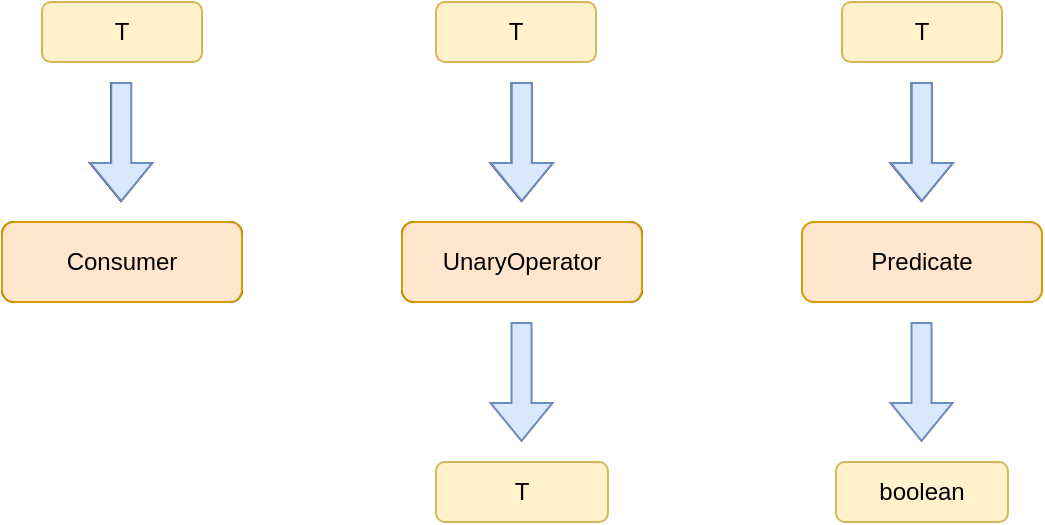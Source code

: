 <mxfile version="15.9.6" type="device"><diagram id="QvQ30wy6WrL7EQ2j01TB" name="Page-1"><mxGraphModel dx="1422" dy="817" grid="1" gridSize="10" guides="1" tooltips="1" connect="1" arrows="1" fold="1" page="1" pageScale="1" pageWidth="827" pageHeight="1169" math="0" shadow="0"><root><mxCell id="0"/><mxCell id="1" parent="0"/><mxCell id="2BCrsVa1073EysWx75Ta-1" value="Consumer" style="rounded=1;whiteSpace=wrap;html=1;" parent="1" vertex="1"><mxGeometry x="160" y="160" width="120" height="40" as="geometry"/></mxCell><mxCell id="2BCrsVa1073EysWx75Ta-2" value="Function" style="rounded=1;whiteSpace=wrap;html=1;" parent="1" vertex="1"><mxGeometry x="360" y="160" width="120" height="40" as="geometry"/></mxCell><mxCell id="2BCrsVa1073EysWx75Ta-3" value="Predicate" style="rounded=1;whiteSpace=wrap;html=1;fillColor=#ffe6cc;strokeColor=#d79b00;" parent="1" vertex="1"><mxGeometry x="560" y="160" width="120" height="40" as="geometry"/></mxCell><mxCell id="2BCrsVa1073EysWx75Ta-6" value="" style="shape=flexArrow;endArrow=classic;html=1;rounded=0;" parent="1" edge="1"><mxGeometry width="50" height="50" relative="1" as="geometry"><mxPoint x="219.5" y="90" as="sourcePoint"/><mxPoint x="219.5" y="150" as="targetPoint"/></mxGeometry></mxCell><mxCell id="2BCrsVa1073EysWx75Ta-7" value="T" style="rounded=1;whiteSpace=wrap;html=1;fillColor=#fff2cc;strokeColor=#d6b656;" parent="1" vertex="1"><mxGeometry x="180" y="50" width="80" height="30" as="geometry"/></mxCell><mxCell id="2BCrsVa1073EysWx75Ta-8" value="T" style="rounded=1;whiteSpace=wrap;html=1;fillColor=#fff2cc;strokeColor=#d6b656;" parent="1" vertex="1"><mxGeometry x="377" y="50" width="80" height="30" as="geometry"/></mxCell><mxCell id="2BCrsVa1073EysWx75Ta-9" value="T" style="rounded=1;whiteSpace=wrap;html=1;fillColor=#fff2cc;strokeColor=#d6b656;" parent="1" vertex="1"><mxGeometry x="377" y="280" width="86" height="30" as="geometry"/></mxCell><mxCell id="2BCrsVa1073EysWx75Ta-10" value="" style="shape=flexArrow;endArrow=classic;html=1;rounded=0;" parent="1" edge="1"><mxGeometry width="50" height="50" relative="1" as="geometry"><mxPoint x="419.76" y="90" as="sourcePoint"/><mxPoint x="419.76" y="150" as="targetPoint"/></mxGeometry></mxCell><mxCell id="2BCrsVa1073EysWx75Ta-11" value="" style="shape=flexArrow;endArrow=classic;html=1;rounded=0;fillColor=#dae8fc;strokeColor=#6c8ebf;" parent="1" edge="1"><mxGeometry width="50" height="50" relative="1" as="geometry"><mxPoint x="419.76" y="210" as="sourcePoint"/><mxPoint x="419.76" y="270" as="targetPoint"/></mxGeometry></mxCell><mxCell id="2BCrsVa1073EysWx75Ta-12" value="T" style="rounded=1;whiteSpace=wrap;html=1;fillColor=#fff2cc;strokeColor=#d6b656;" parent="1" vertex="1"><mxGeometry x="580" y="50" width="80" height="30" as="geometry"/></mxCell><mxCell id="2BCrsVa1073EysWx75Ta-13" value="" style="shape=flexArrow;endArrow=classic;html=1;rounded=0;" parent="1" edge="1"><mxGeometry width="50" height="50" relative="1" as="geometry"><mxPoint x="619.76" y="90" as="sourcePoint"/><mxPoint x="619.76" y="150" as="targetPoint"/></mxGeometry></mxCell><mxCell id="2BCrsVa1073EysWx75Ta-16" value="boolean" style="rounded=1;whiteSpace=wrap;html=1;fillColor=#fff2cc;strokeColor=#d6b656;" parent="1" vertex="1"><mxGeometry x="577" y="280" width="86" height="30" as="geometry"/></mxCell><mxCell id="2BCrsVa1073EysWx75Ta-17" value="" style="shape=flexArrow;endArrow=classic;html=1;rounded=0;fillColor=#dae8fc;strokeColor=#6c8ebf;" parent="1" edge="1"><mxGeometry width="50" height="50" relative="1" as="geometry"><mxPoint x="619.76" y="210" as="sourcePoint"/><mxPoint x="619.76" y="270" as="targetPoint"/></mxGeometry></mxCell><mxCell id="2BCrsVa1073EysWx75Ta-18" value="Consumer" style="rounded=1;whiteSpace=wrap;html=1;fillColor=#ffe6cc;strokeColor=#d79b00;" parent="1" vertex="1"><mxGeometry x="160" y="160" width="120" height="40" as="geometry"/></mxCell><mxCell id="2BCrsVa1073EysWx75Ta-19" value="UnaryOperator" style="rounded=1;whiteSpace=wrap;html=1;fillColor=#ffe6cc;strokeColor=#d79b00;" parent="1" vertex="1"><mxGeometry x="360" y="160" width="120" height="40" as="geometry"/></mxCell><mxCell id="2BCrsVa1073EysWx75Ta-20" value="" style="shape=flexArrow;endArrow=classic;html=1;rounded=0;fillColor=#dae8fc;strokeColor=#6c8ebf;" parent="1" edge="1"><mxGeometry width="50" height="50" relative="1" as="geometry"><mxPoint x="219.63" y="90" as="sourcePoint"/><mxPoint x="219.63" y="150" as="targetPoint"/></mxGeometry></mxCell><mxCell id="2BCrsVa1073EysWx75Ta-21" value="" style="shape=flexArrow;endArrow=classic;html=1;rounded=0;fillColor=#dae8fc;strokeColor=#6c8ebf;" parent="1" edge="1"><mxGeometry width="50" height="50" relative="1" as="geometry"><mxPoint x="419.89" y="90" as="sourcePoint"/><mxPoint x="419.89" y="150" as="targetPoint"/></mxGeometry></mxCell><mxCell id="2BCrsVa1073EysWx75Ta-22" value="" style="shape=flexArrow;endArrow=classic;html=1;rounded=0;fillColor=#dae8fc;strokeColor=#6c8ebf;" parent="1" edge="1"><mxGeometry width="50" height="50" relative="1" as="geometry"><mxPoint x="619.89" y="90" as="sourcePoint"/><mxPoint x="619.89" y="150" as="targetPoint"/></mxGeometry></mxCell></root></mxGraphModel></diagram></mxfile>